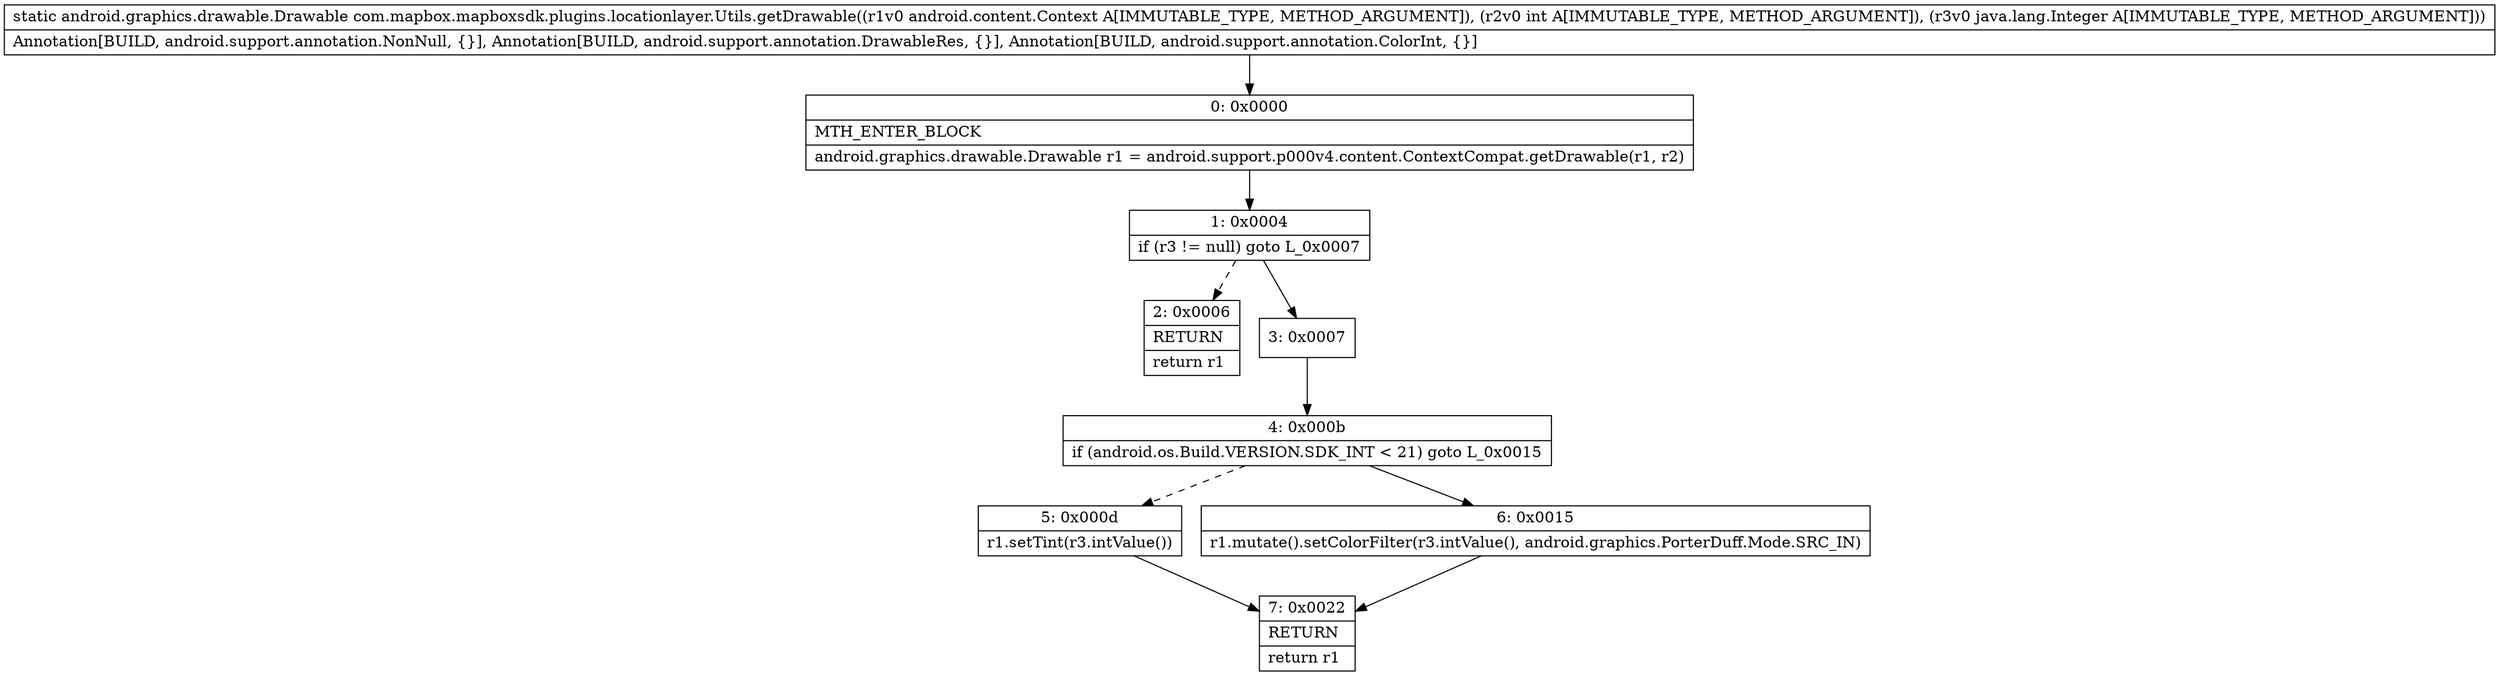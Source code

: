 digraph "CFG forcom.mapbox.mapboxsdk.plugins.locationlayer.Utils.getDrawable(Landroid\/content\/Context;ILjava\/lang\/Integer;)Landroid\/graphics\/drawable\/Drawable;" {
Node_0 [shape=record,label="{0\:\ 0x0000|MTH_ENTER_BLOCK\l|android.graphics.drawable.Drawable r1 = android.support.p000v4.content.ContextCompat.getDrawable(r1, r2)\l}"];
Node_1 [shape=record,label="{1\:\ 0x0004|if (r3 != null) goto L_0x0007\l}"];
Node_2 [shape=record,label="{2\:\ 0x0006|RETURN\l|return r1\l}"];
Node_3 [shape=record,label="{3\:\ 0x0007}"];
Node_4 [shape=record,label="{4\:\ 0x000b|if (android.os.Build.VERSION.SDK_INT \< 21) goto L_0x0015\l}"];
Node_5 [shape=record,label="{5\:\ 0x000d|r1.setTint(r3.intValue())\l}"];
Node_6 [shape=record,label="{6\:\ 0x0015|r1.mutate().setColorFilter(r3.intValue(), android.graphics.PorterDuff.Mode.SRC_IN)\l}"];
Node_7 [shape=record,label="{7\:\ 0x0022|RETURN\l|return r1\l}"];
MethodNode[shape=record,label="{static android.graphics.drawable.Drawable com.mapbox.mapboxsdk.plugins.locationlayer.Utils.getDrawable((r1v0 android.content.Context A[IMMUTABLE_TYPE, METHOD_ARGUMENT]), (r2v0 int A[IMMUTABLE_TYPE, METHOD_ARGUMENT]), (r3v0 java.lang.Integer A[IMMUTABLE_TYPE, METHOD_ARGUMENT]))  | Annotation[BUILD, android.support.annotation.NonNull, \{\}], Annotation[BUILD, android.support.annotation.DrawableRes, \{\}], Annotation[BUILD, android.support.annotation.ColorInt, \{\}]\l}"];
MethodNode -> Node_0;
Node_0 -> Node_1;
Node_1 -> Node_2[style=dashed];
Node_1 -> Node_3;
Node_3 -> Node_4;
Node_4 -> Node_5[style=dashed];
Node_4 -> Node_6;
Node_5 -> Node_7;
Node_6 -> Node_7;
}

